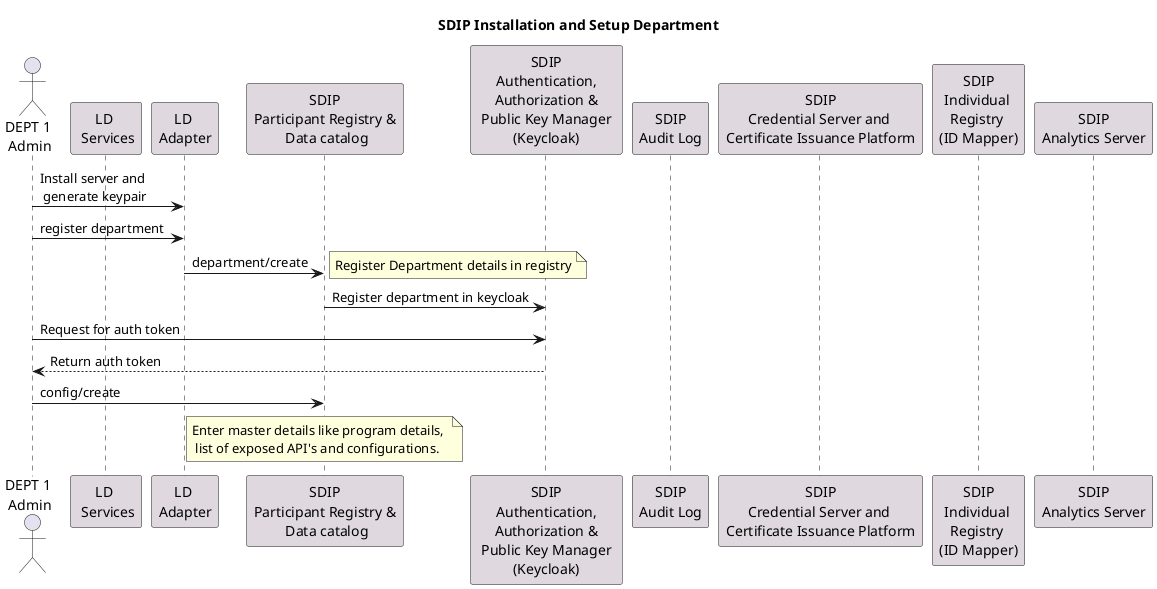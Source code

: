 @startuml
title SDIP Installation and Setup Department

actor Dept1Admin as "DEPT 1 \nAdmin" order 1
participant lbDept as "LD \n Services" order 1 #DFd9Df
participant lbAdapter as "LD \nAdapter" order 2 #DFd9Df

participant ParticipantRegistry as "SDIP\nParticipant Registry &\n Data catalog" order 3 #DFd9Df
'participant DataCatalogs as "Data \n Catalogs" order 4 #DFd9Df
participant AuthenticationServer as "SDIP\nAuthentication,\nAuthorization &\n Public Key Manager \n(Keycloak)" order 5 #DFd9Df
participant Audit as "SDIP\nAudit Log" order 5 #DFd9Df
participant CertificateServer as "SDIP\nCredential Server and \nCertificate Issuance Platform" order 6 #DFd9Df
participant IndividualRegistry as "SDIP\nIndividual \nRegistry \n(ID Mapper)" order 7 #DFd9Df
participant Analytics as "SDIP\nAnalytics Server" order 8 #DFd9Df

Dept1Admin -> lbAdapter: Install server and \n generate keypair
Dept1Admin -> lbAdapter: register department
lbAdapter -> ParticipantRegistry: department/create
note right: Register Department details in registry
ParticipantRegistry -> AuthenticationServer: Register department in keycloak
'ParticipantRegistry -> Audit: Log events
Dept1Admin -> AuthenticationServer: Request for auth token
Dept1Admin <-- AuthenticationServer: Return auth token
Dept1Admin -> ParticipantRegistry: config/create
note over ParticipantRegistry: Enter master details like program details, \n list of exposed API's and configurations.
'ParticipantRegistry -> Audit: Log events

@enduml
